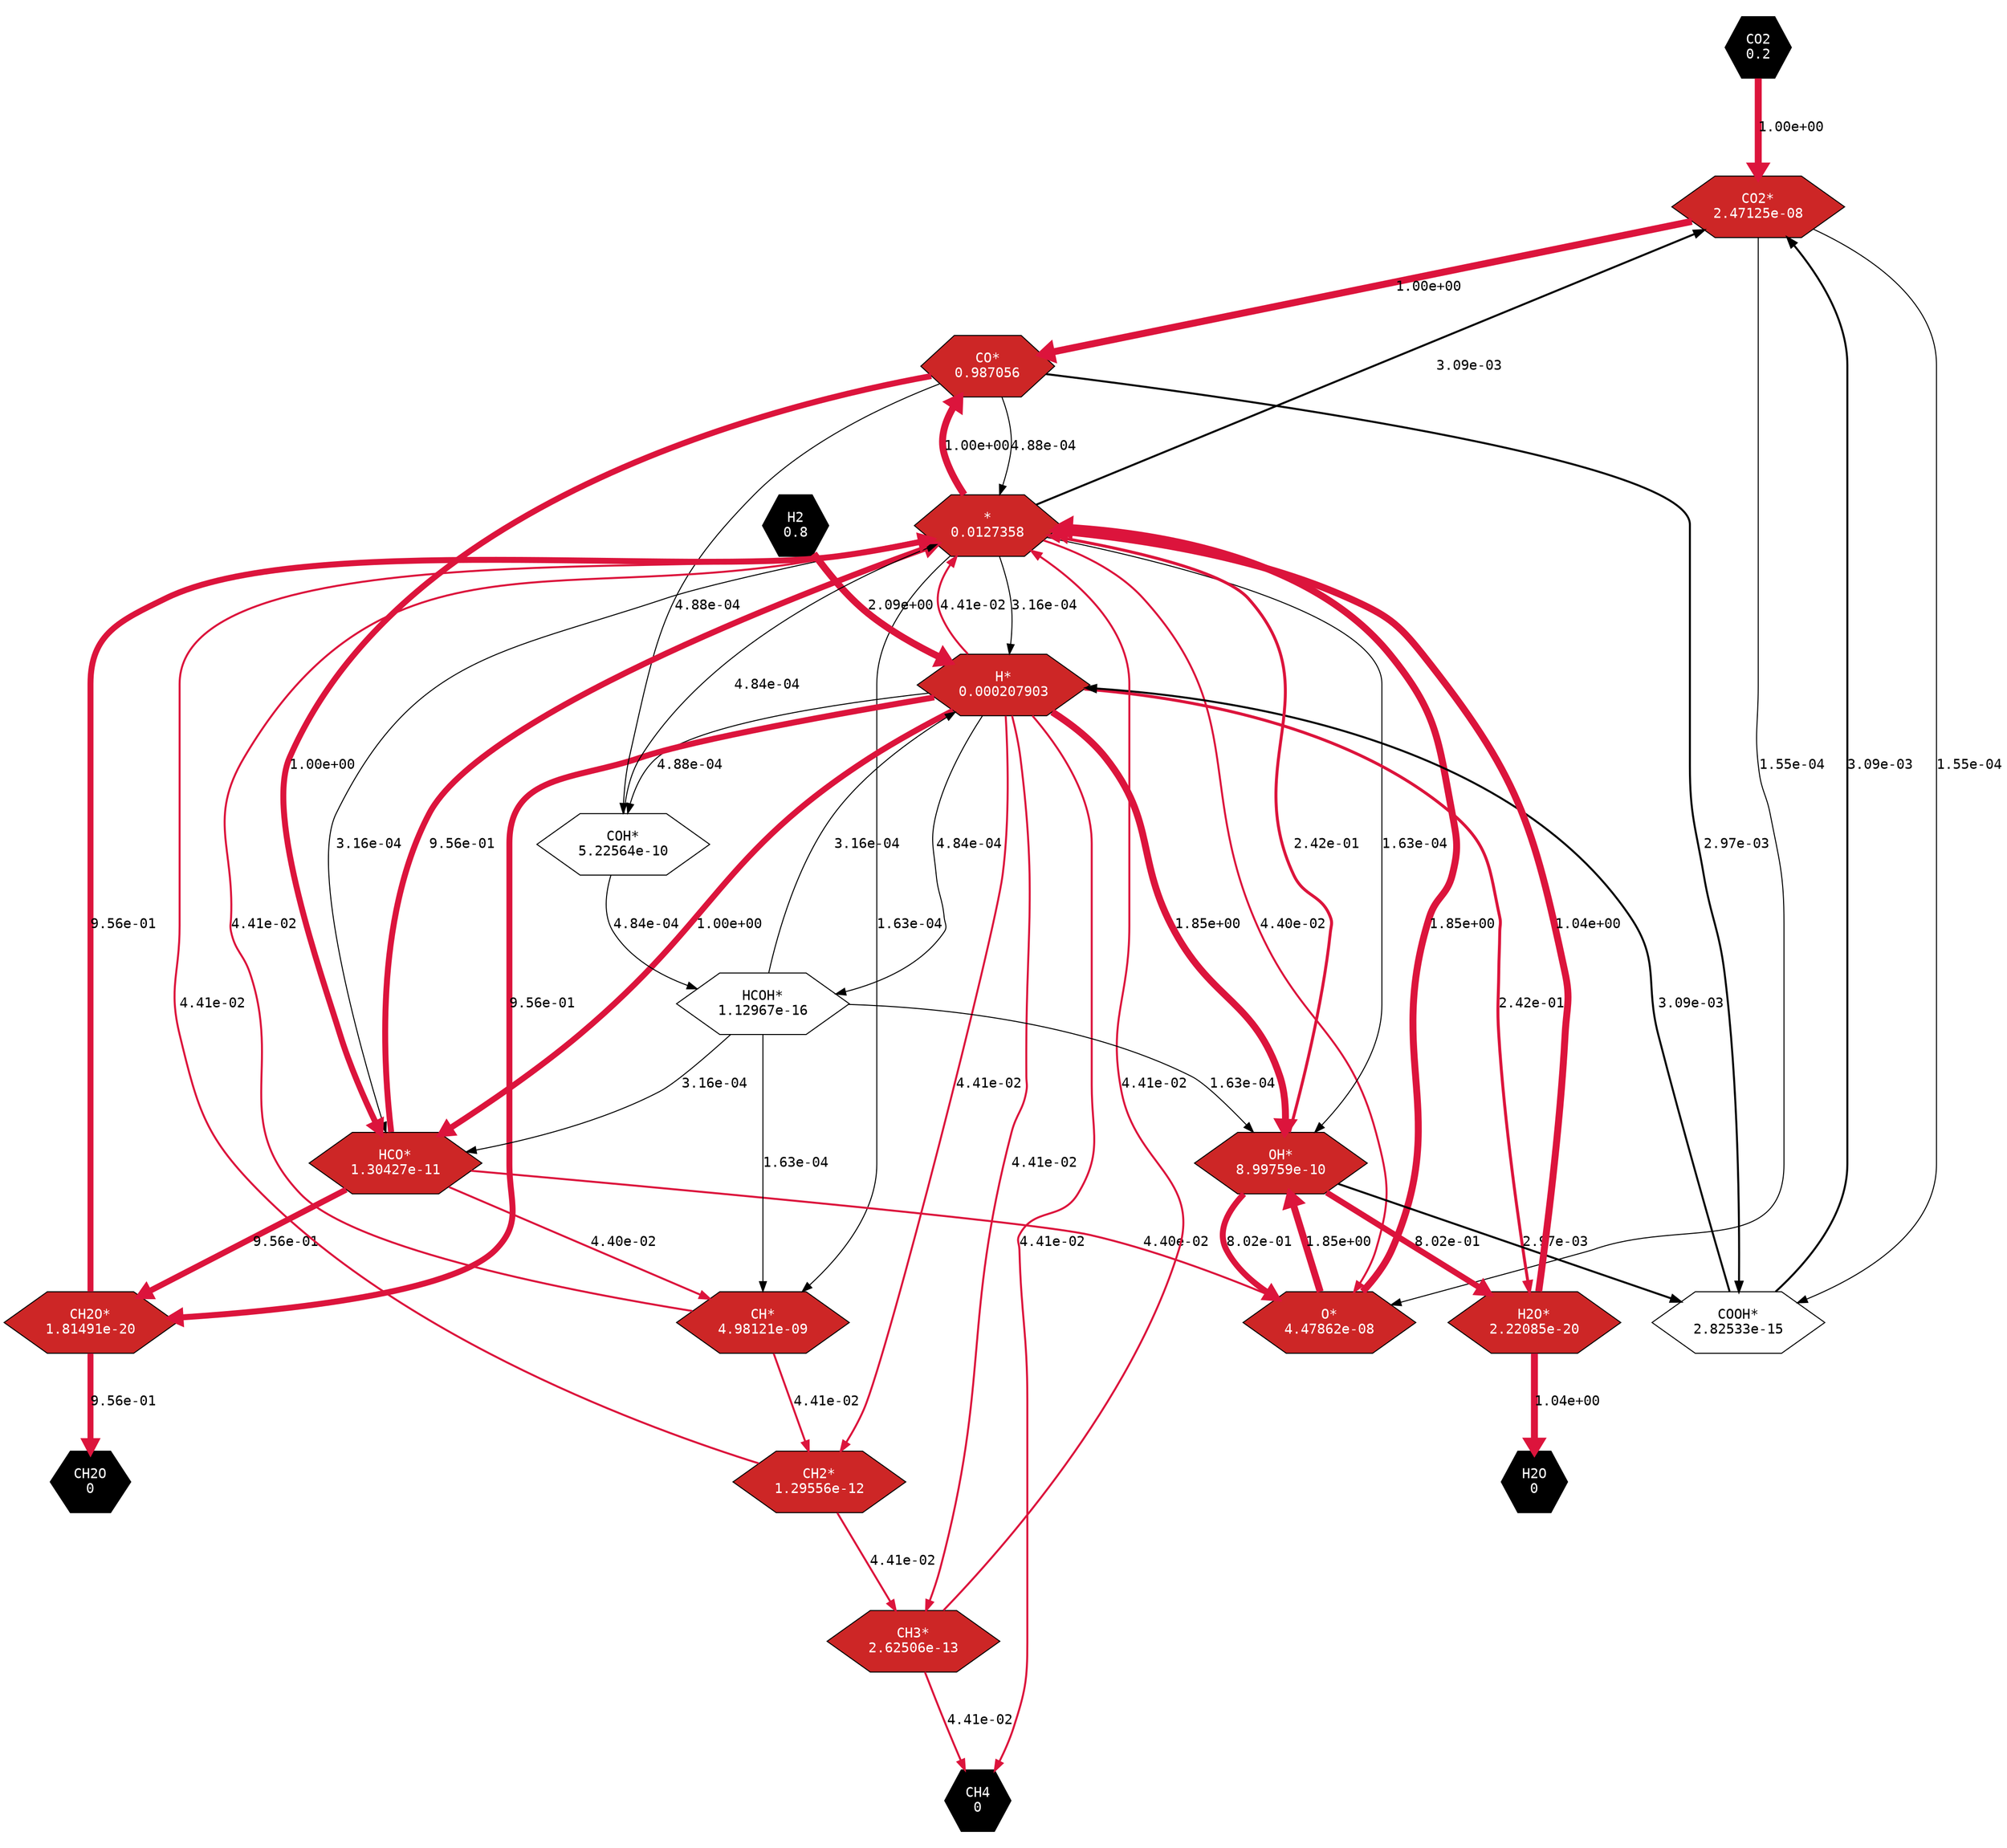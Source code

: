 strict digraph G {
	layout=dot
	rotate=0
	ratio=1
	rankdir=TB
	root=CO2
	"CO2" -> "CO2*" [label="1.00e+00",fontname="monospace",penwidth=7,color=crimson];
	"*" -> "CO2*" [label="1.00e+00",fontname="monospace",penwidth=7,color=crimson];
	"H2" -> "H*" [label="2.09e+00",fontname="monospace",penwidth=7,color=crimson];
	"*" -> "H*" [label="2.09e+00",fontname="monospace",penwidth=7,color=crimson];
	"CO2*" -> "CO*" [label="1.00e+00",fontname="monospace",penwidth=7,color=crimson];
	"CO2*" -> "O*" [label="1.00e+00",fontname="monospace",penwidth=7,color=crimson];
	"*" -> "CO*" [label="1.00e+00",fontname="monospace",penwidth=7,color=crimson];
	"*" -> "O*" [label="1.00e+00",fontname="monospace",penwidth=7,color=crimson];
	"COOH*" -> "CO2*" [label="3.09e-03",fontname="monospace",penwidth=2,color=black];
	"*" -> "CO2*" [label="3.09e-03",fontname="monospace",penwidth=2,color=black];
	"COOH*" -> "H*" [label="3.09e-03",fontname="monospace",penwidth=2,color=black];
	"*" -> "H*" [label="3.09e-03",fontname="monospace",penwidth=2,color=black];
	"CO2*" -> "COOH*" [label="1.55e-04",fontname="monospace",penwidth=1,color=black];
	"CO2*" -> "O*" [label="1.55e-04",fontname="monospace",penwidth=1,color=black];
	"OH*" -> "COOH*" [label="1.55e-04",fontname="monospace",penwidth=1,color=black];
	"OH*" -> "O*" [label="1.55e-04",fontname="monospace",penwidth=1,color=black];
	"CO*" -> "COOH*" [label="2.97e-03",fontname="monospace",penwidth=2,color=black];
	"OH*" -> "COOH*" [label="2.97e-03",fontname="monospace",penwidth=2,color=black];
	"CO*" -> "*" [label="2.97e-03",fontname="monospace",penwidth=2,color=black];
	"OH*" -> "*" [label="2.97e-03",fontname="monospace",penwidth=2,color=black];
	"CO*" -> "HCO*" [label="1.00e+00",fontname="monospace",penwidth=6,color=crimson];
	"H*" -> "HCO*" [label="1.00e+00",fontname="monospace",penwidth=6,color=crimson];
	"CO*" -> "*" [label="1.00e+00",fontname="monospace",penwidth=6,color=crimson];
	"H*" -> "*" [label="1.00e+00",fontname="monospace",penwidth=6,color=crimson];
	"HCO*" -> "CH*" [label="4.40e-02",fontname="monospace",penwidth=2,color=crimson];
	"HCO*" -> "O*" [label="4.40e-02",fontname="monospace",penwidth=2,color=crimson];
	"*" -> "CH*" [label="4.40e-02",fontname="monospace",penwidth=2,color=crimson];
	"*" -> "O*" [label="4.40e-02",fontname="monospace",penwidth=2,color=crimson];
	"CO*" -> "COH*" [label="4.88e-04",fontname="monospace",penwidth=1,color=black];
	"H*" -> "COH*" [label="4.88e-04",fontname="monospace",penwidth=1,color=black];
	"CO*" -> "*" [label="4.88e-04",fontname="monospace",penwidth=1,color=black];
	"H*" -> "*" [label="4.88e-04",fontname="monospace",penwidth=1,color=black];
	"CH*" -> "CH2*" [label="4.41e-02",fontname="monospace",penwidth=2,color=crimson];
	"CH*" -> "*" [label="4.41e-02",fontname="monospace",penwidth=2,color=crimson];
	"H*" -> "CH2*" [label="4.41e-02",fontname="monospace",penwidth=2,color=crimson];
	"H*" -> "*" [label="4.41e-02",fontname="monospace",penwidth=2,color=crimson];
	"CH2*" -> "CH3*" [label="4.41e-02",fontname="monospace",penwidth=2,color=crimson];
	"CH2*" -> "*" [label="4.41e-02",fontname="monospace",penwidth=2,color=crimson];
	"H*" -> "CH3*" [label="4.41e-02",fontname="monospace",penwidth=2,color=crimson];
	"H*" -> "*" [label="4.41e-02",fontname="monospace",penwidth=2,color=crimson];
	"HCO*" -> "CH2O*" [label="9.56e-01",fontname="monospace",penwidth=6,color=crimson];
	"HCO*" -> "*" [label="9.56e-01",fontname="monospace",penwidth=6,color=crimson];
	"H*" -> "CH2O*" [label="9.56e-01",fontname="monospace",penwidth=6,color=crimson];
	"H*" -> "*" [label="9.56e-01",fontname="monospace",penwidth=6,color=crimson];
	"HCOH*" -> "HCO*" [label="3.16e-04",fontname="monospace",penwidth=1,color=black];
	"*" -> "HCO*" [label="3.16e-04",fontname="monospace",penwidth=1,color=black];
	"HCOH*" -> "H*" [label="3.16e-04",fontname="monospace",penwidth=1,color=black];
	"*" -> "H*" [label="3.16e-04",fontname="monospace",penwidth=1,color=black];
	"COH*" -> "HCOH*" [label="4.84e-04",fontname="monospace",penwidth=1,color=black];
	"COH*" -> "*" [label="4.84e-04",fontname="monospace",penwidth=1,color=black];
	"H*" -> "HCOH*" [label="4.84e-04",fontname="monospace",penwidth=1,color=black];
	"H*" -> "*" [label="4.84e-04",fontname="monospace",penwidth=1,color=black];
	"HCOH*" -> "CH*" [label="1.63e-04",fontname="monospace",penwidth=1,color=black];
	"HCOH*" -> "OH*" [label="1.63e-04",fontname="monospace",penwidth=1,color=black];
	"*" -> "CH*" [label="1.63e-04",fontname="monospace",penwidth=1,color=black];
	"*" -> "OH*" [label="1.63e-04",fontname="monospace",penwidth=1,color=black];
	"O*" -> "OH*" [label="1.85e+00",fontname="monospace",penwidth=7,color=crimson];
	"O*" -> "*" [label="1.85e+00",fontname="monospace",penwidth=7,color=crimson];
	"H*" -> "OH*" [label="1.85e+00",fontname="monospace",penwidth=7,color=crimson];
	"H*" -> "*" [label="1.85e+00",fontname="monospace",penwidth=7,color=crimson];
	"OH*" -> "H2O*" [label="2.42e-01",fontname="monospace",penwidth=3,color=crimson];
	"OH*" -> "*" [label="2.42e-01",fontname="monospace",penwidth=3,color=crimson];
	"H*" -> "H2O*" [label="2.42e-01",fontname="monospace",penwidth=3,color=crimson];
	"H*" -> "*" [label="2.42e-01",fontname="monospace",penwidth=3,color=crimson];
	"OH*" -> "O*" [label="8.02e-01",fontname="monospace",penwidth=6,color=crimson];
	"OH*" -> "H2O*" [label="8.02e-01",fontname="monospace",penwidth=6,color=crimson];
	"OH*" -> "O*" [label="8.02e-01",fontname="monospace",penwidth=6,color=crimson];
	"OH*" -> "H2O*" [label="8.02e-01",fontname="monospace",penwidth=6,color=crimson];
	"H2O*" -> "H2O" [label="1.04e+00",fontname="monospace",penwidth=7,color=crimson];
	"H2O*" -> "*" [label="1.04e+00",fontname="monospace",penwidth=7,color=crimson];
	"CH3*" -> "CH4" [label="4.41e-02",fontname="monospace",penwidth=2,color=crimson];
	"H*" -> "CH4" [label="4.41e-02",fontname="monospace",penwidth=2,color=crimson];
	"CH3*" -> "*" [label="4.41e-02",fontname="monospace",penwidth=2,color=crimson];
	"H*" -> "*" [label="4.41e-02",fontname="monospace",penwidth=2,color=crimson];
	"CH2O*" -> "CH2O" [label="9.56e-01",fontname="monospace",penwidth=6,color=crimson];
	"CH2O*" -> "*" [label="9.56e-01",fontname="monospace",penwidth=6,color=crimson];
	"CH4"[fontname="monospace",shape=hexagon,label="CH4\n0",fillcolor=black,style=filled,fontcolor=white];
	"H2O"[fontname="monospace",shape=hexagon,label="H2O\n0",fillcolor=black,style=filled,fontcolor=white];
	"HCOH*"[fontname="monospace",shape=hexagon,label="HCOH*\n1.12967e-16"];
	"CH2O"[fontname="monospace",shape=hexagon,label="CH2O\n0",fillcolor=black,style=filled,fontcolor=white];
	"CH2O*"[fontname="monospace",shape=hexagon,label="CH2O*\n1.81491e-20",fillcolor=firebrick3,style=filled,fontcolor=white];
	"H*"[fontname="monospace",shape=hexagon,label="H*\n0.000207903",fillcolor=firebrick3,style=filled,fontcolor=white];
	"*"[fontname="monospace",shape=hexagon,label="*\n0.0127358",fillcolor=firebrick3,style=filled,fontcolor=white];
	"CH3*"[fontname="monospace",shape=hexagon,label="CH3*\n2.62506e-13",fillcolor=firebrick3,style=filled,fontcolor=white];
	"COOH*"[fontname="monospace",shape=hexagon,label="COOH*\n2.82533e-15"];
	"OH*"[fontname="monospace",shape=hexagon,label="OH*\n8.99759e-10",fillcolor=firebrick3,style=filled,fontcolor=white];
	"H2"[fontname="monospace",shape=hexagon,label="H2\n0.8",fillcolor=black,style=filled,fontcolor=white];
	"CH*"[fontname="monospace",shape=hexagon,label="CH*\n4.98121e-09",fillcolor=firebrick3,style=filled,fontcolor=white];
	"O*"[fontname="monospace",shape=hexagon,label="O*\n4.47862e-08",fillcolor=firebrick3,style=filled,fontcolor=white];
	"CO2*"[fontname="monospace",shape=hexagon,label="CO2*\n2.47125e-08",fillcolor=firebrick3,style=filled,fontcolor=white];
	"COH*"[fontname="monospace",shape=hexagon,label="COH*\n5.22564e-10"];
	"H2O*"[fontname="monospace",shape=hexagon,label="H2O*\n2.22085e-20",fillcolor=firebrick3,style=filled,fontcolor=white];
	"HCO*"[fontname="monospace",shape=hexagon,label="HCO*\n1.30427e-11",fillcolor=firebrick3,style=filled,fontcolor=white];
	"CO2"[fontname="monospace",shape=hexagon,label="CO2\n0.2",fillcolor=black,style=filled,fontcolor=white];
	"CO*"[fontname="monospace",shape=hexagon,label="CO*\n0.987056",fillcolor=firebrick3,style=filled,fontcolor=white];
	"CH2*"[fontname="monospace",shape=hexagon,label="CH2*\n1.29556e-12",fillcolor=firebrick3,style=filled,fontcolor=white];
}
